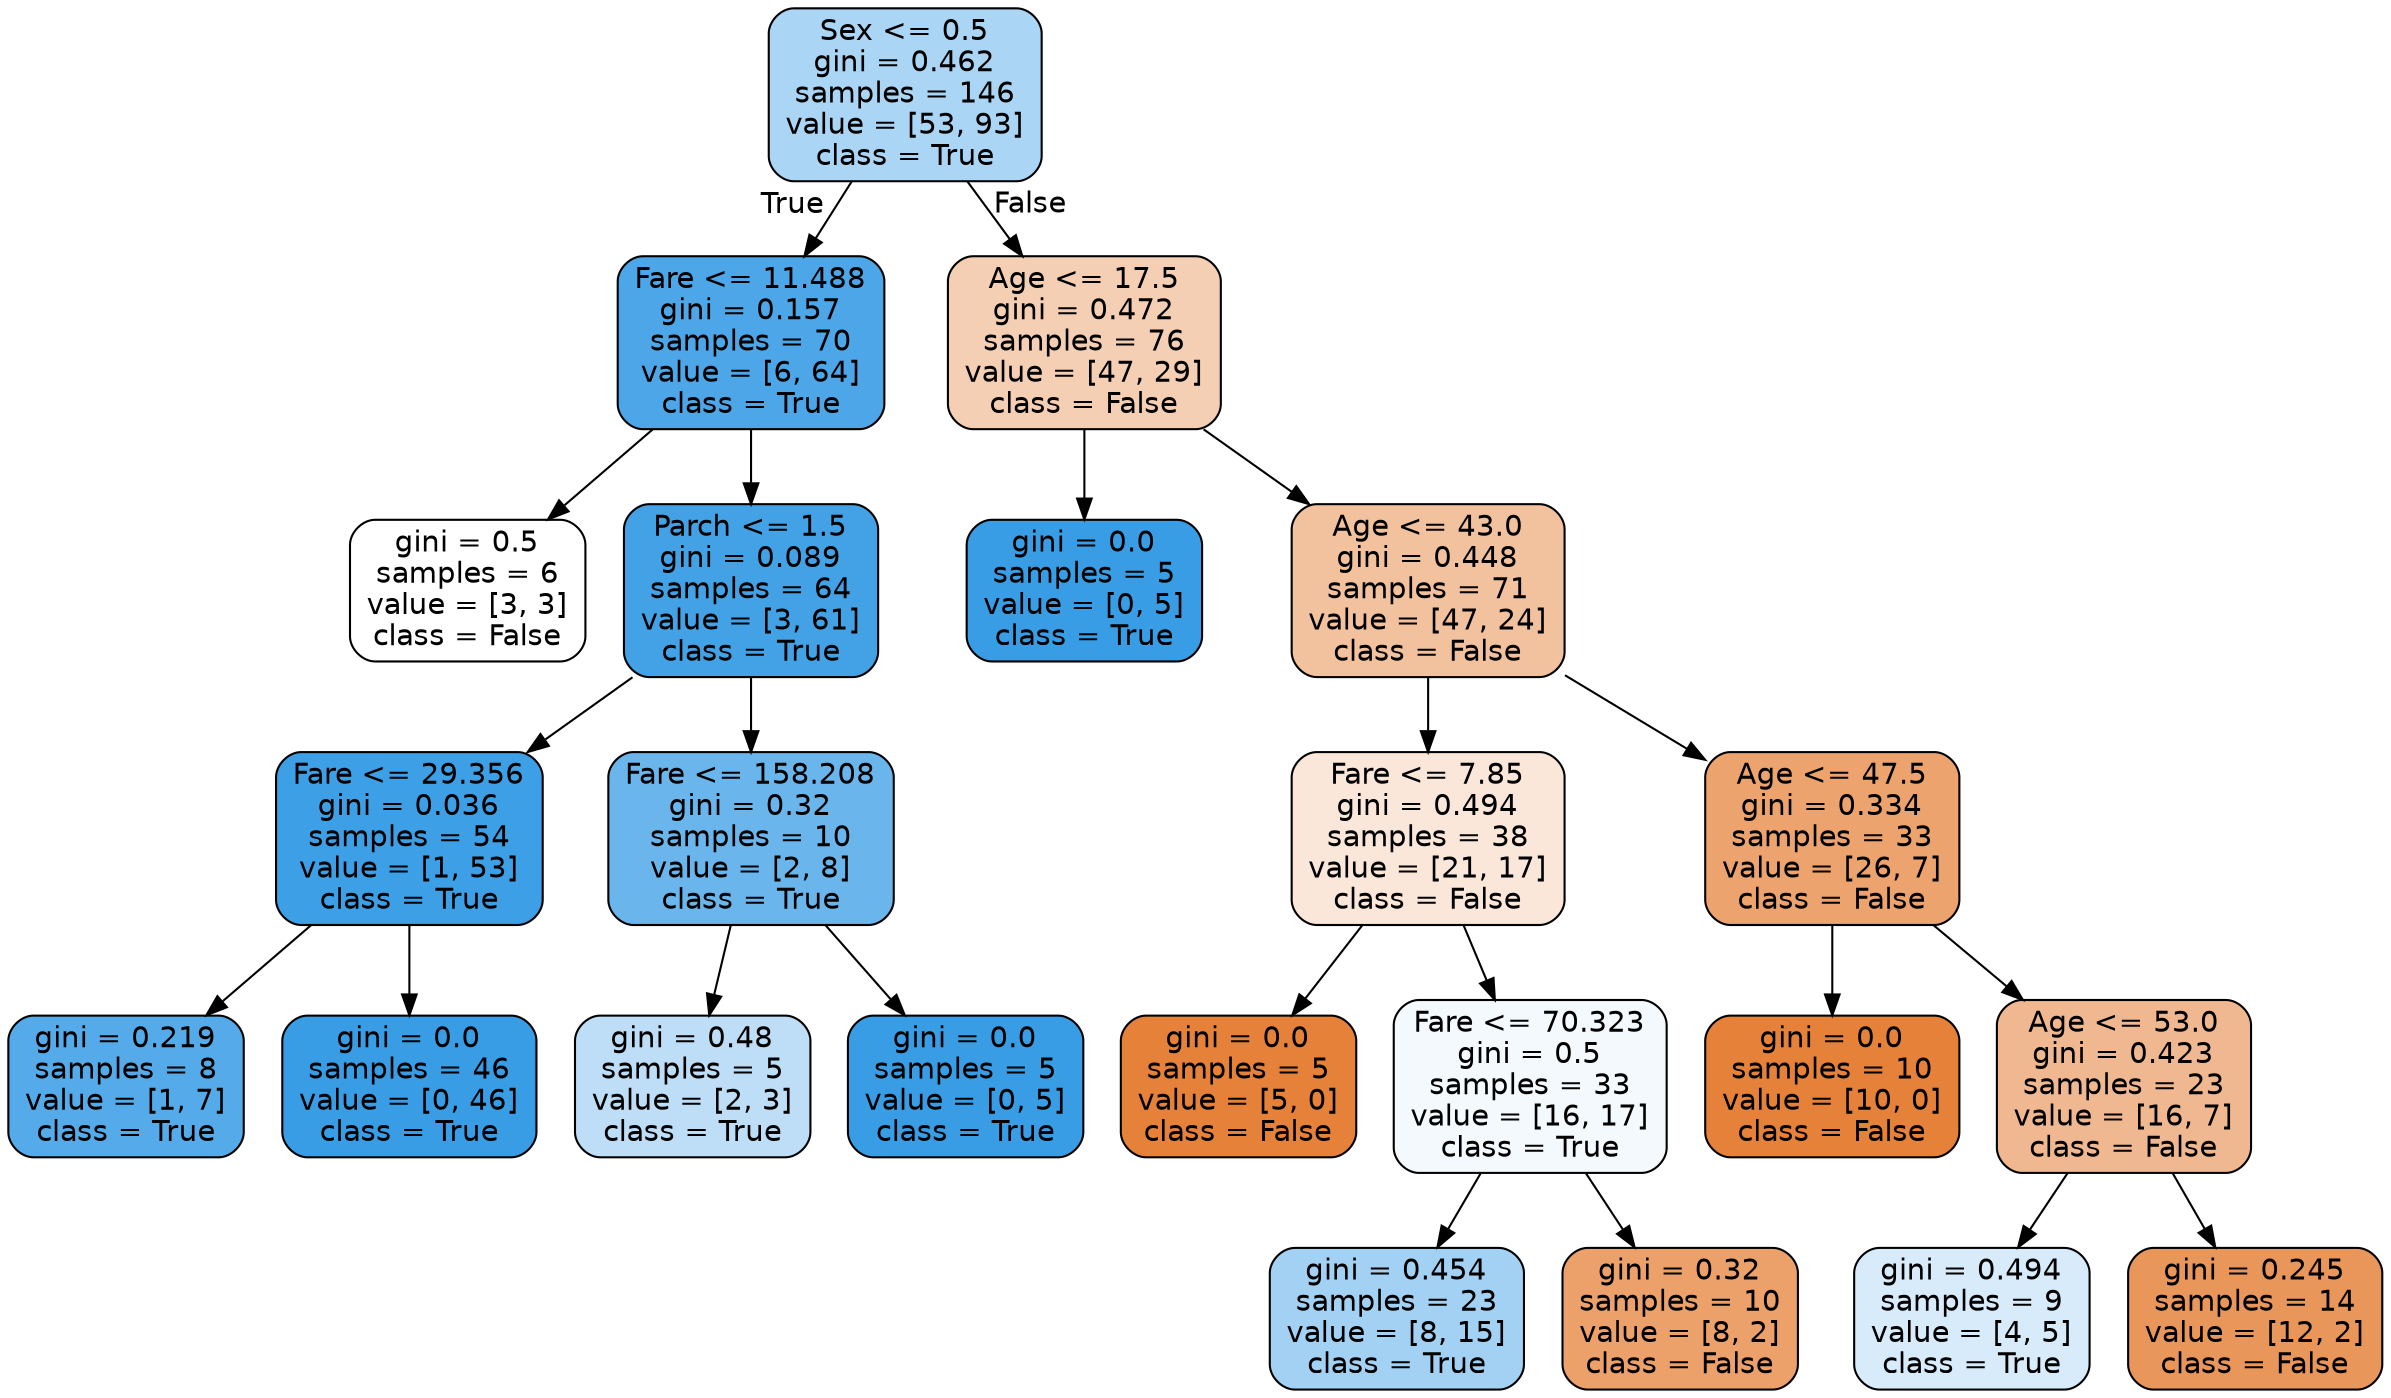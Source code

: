 digraph Tree {
node [shape=box, style="filled, rounded", color="black", fontname="helvetica"] ;
edge [fontname="helvetica"] ;
0 [label="Sex <= 0.5\ngini = 0.462\nsamples = 146\nvalue = [53, 93]\nclass = True", fillcolor="#aad5f4"] ;
1 [label="Fare <= 11.488\ngini = 0.157\nsamples = 70\nvalue = [6, 64]\nclass = True", fillcolor="#4ca6e7"] ;
0 -> 1 [labeldistance=2.5, labelangle=45, headlabel="True"] ;
2 [label="gini = 0.5\nsamples = 6\nvalue = [3, 3]\nclass = False", fillcolor="#ffffff"] ;
1 -> 2 ;
3 [label="Parch <= 1.5\ngini = 0.089\nsamples = 64\nvalue = [3, 61]\nclass = True", fillcolor="#43a2e6"] ;
1 -> 3 ;
4 [label="Fare <= 29.356\ngini = 0.036\nsamples = 54\nvalue = [1, 53]\nclass = True", fillcolor="#3d9fe5"] ;
3 -> 4 ;
5 [label="gini = 0.219\nsamples = 8\nvalue = [1, 7]\nclass = True", fillcolor="#55abe9"] ;
4 -> 5 ;
6 [label="gini = 0.0\nsamples = 46\nvalue = [0, 46]\nclass = True", fillcolor="#399de5"] ;
4 -> 6 ;
7 [label="Fare <= 158.208\ngini = 0.32\nsamples = 10\nvalue = [2, 8]\nclass = True", fillcolor="#6ab6ec"] ;
3 -> 7 ;
8 [label="gini = 0.48\nsamples = 5\nvalue = [2, 3]\nclass = True", fillcolor="#bddef6"] ;
7 -> 8 ;
9 [label="gini = 0.0\nsamples = 5\nvalue = [0, 5]\nclass = True", fillcolor="#399de5"] ;
7 -> 9 ;
10 [label="Age <= 17.5\ngini = 0.472\nsamples = 76\nvalue = [47, 29]\nclass = False", fillcolor="#f5cfb3"] ;
0 -> 10 [labeldistance=2.5, labelangle=-45, headlabel="False"] ;
11 [label="gini = 0.0\nsamples = 5\nvalue = [0, 5]\nclass = True", fillcolor="#399de5"] ;
10 -> 11 ;
12 [label="Age <= 43.0\ngini = 0.448\nsamples = 71\nvalue = [47, 24]\nclass = False", fillcolor="#f2c19e"] ;
10 -> 12 ;
13 [label="Fare <= 7.85\ngini = 0.494\nsamples = 38\nvalue = [21, 17]\nclass = False", fillcolor="#fae7d9"] ;
12 -> 13 ;
14 [label="gini = 0.0\nsamples = 5\nvalue = [5, 0]\nclass = False", fillcolor="#e58139"] ;
13 -> 14 ;
15 [label="Fare <= 70.323\ngini = 0.5\nsamples = 33\nvalue = [16, 17]\nclass = True", fillcolor="#f3f9fd"] ;
13 -> 15 ;
16 [label="gini = 0.454\nsamples = 23\nvalue = [8, 15]\nclass = True", fillcolor="#a3d1f3"] ;
15 -> 16 ;
17 [label="gini = 0.32\nsamples = 10\nvalue = [8, 2]\nclass = False", fillcolor="#eca06a"] ;
15 -> 17 ;
18 [label="Age <= 47.5\ngini = 0.334\nsamples = 33\nvalue = [26, 7]\nclass = False", fillcolor="#eca36e"] ;
12 -> 18 ;
19 [label="gini = 0.0\nsamples = 10\nvalue = [10, 0]\nclass = False", fillcolor="#e58139"] ;
18 -> 19 ;
20 [label="Age <= 53.0\ngini = 0.423\nsamples = 23\nvalue = [16, 7]\nclass = False", fillcolor="#f0b890"] ;
18 -> 20 ;
21 [label="gini = 0.494\nsamples = 9\nvalue = [4, 5]\nclass = True", fillcolor="#d7ebfa"] ;
20 -> 21 ;
22 [label="gini = 0.245\nsamples = 14\nvalue = [12, 2]\nclass = False", fillcolor="#e9965a"] ;
20 -> 22 ;
}